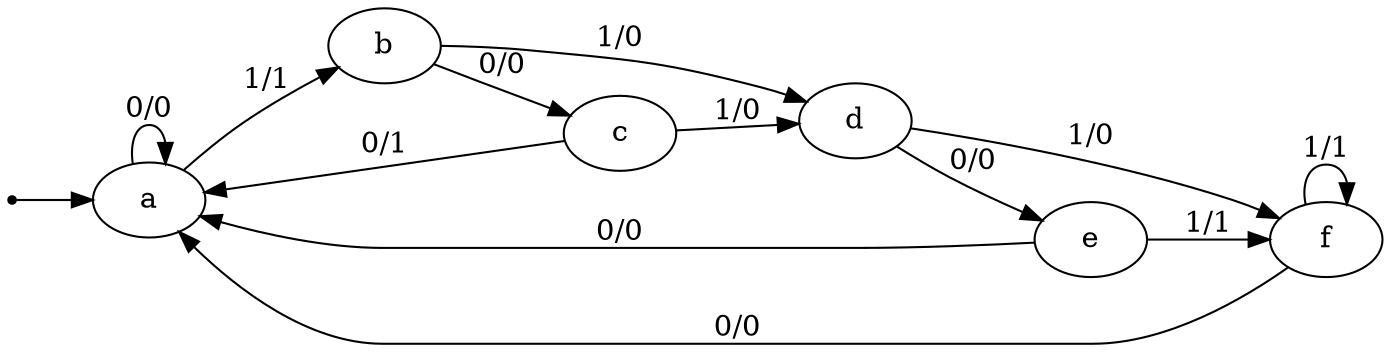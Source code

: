 digraph STG {
	rankdir=LR;

	INIT [shape=point];
	a [label="a"];
	b [label="b"];
	c [label="c"];
	d [label="d"];
	e [label="e"];
	f [label="f"];

	INIT -> a
	a -> a [label="0/0"];
	a -> b [label="1/1"];
	b -> c [label="0/0"];
	b -> d [label="1/0"];
	c -> a [label="0/1"];
	c -> d [label="1/0"];
	d -> e [label="0/0"];
	d -> f [label="1/0"];
	e -> a [label="0/0"];
	e -> f [label="1/1"];
	f -> a [label="0/0"];
	f -> f [label="1/1"];
}
